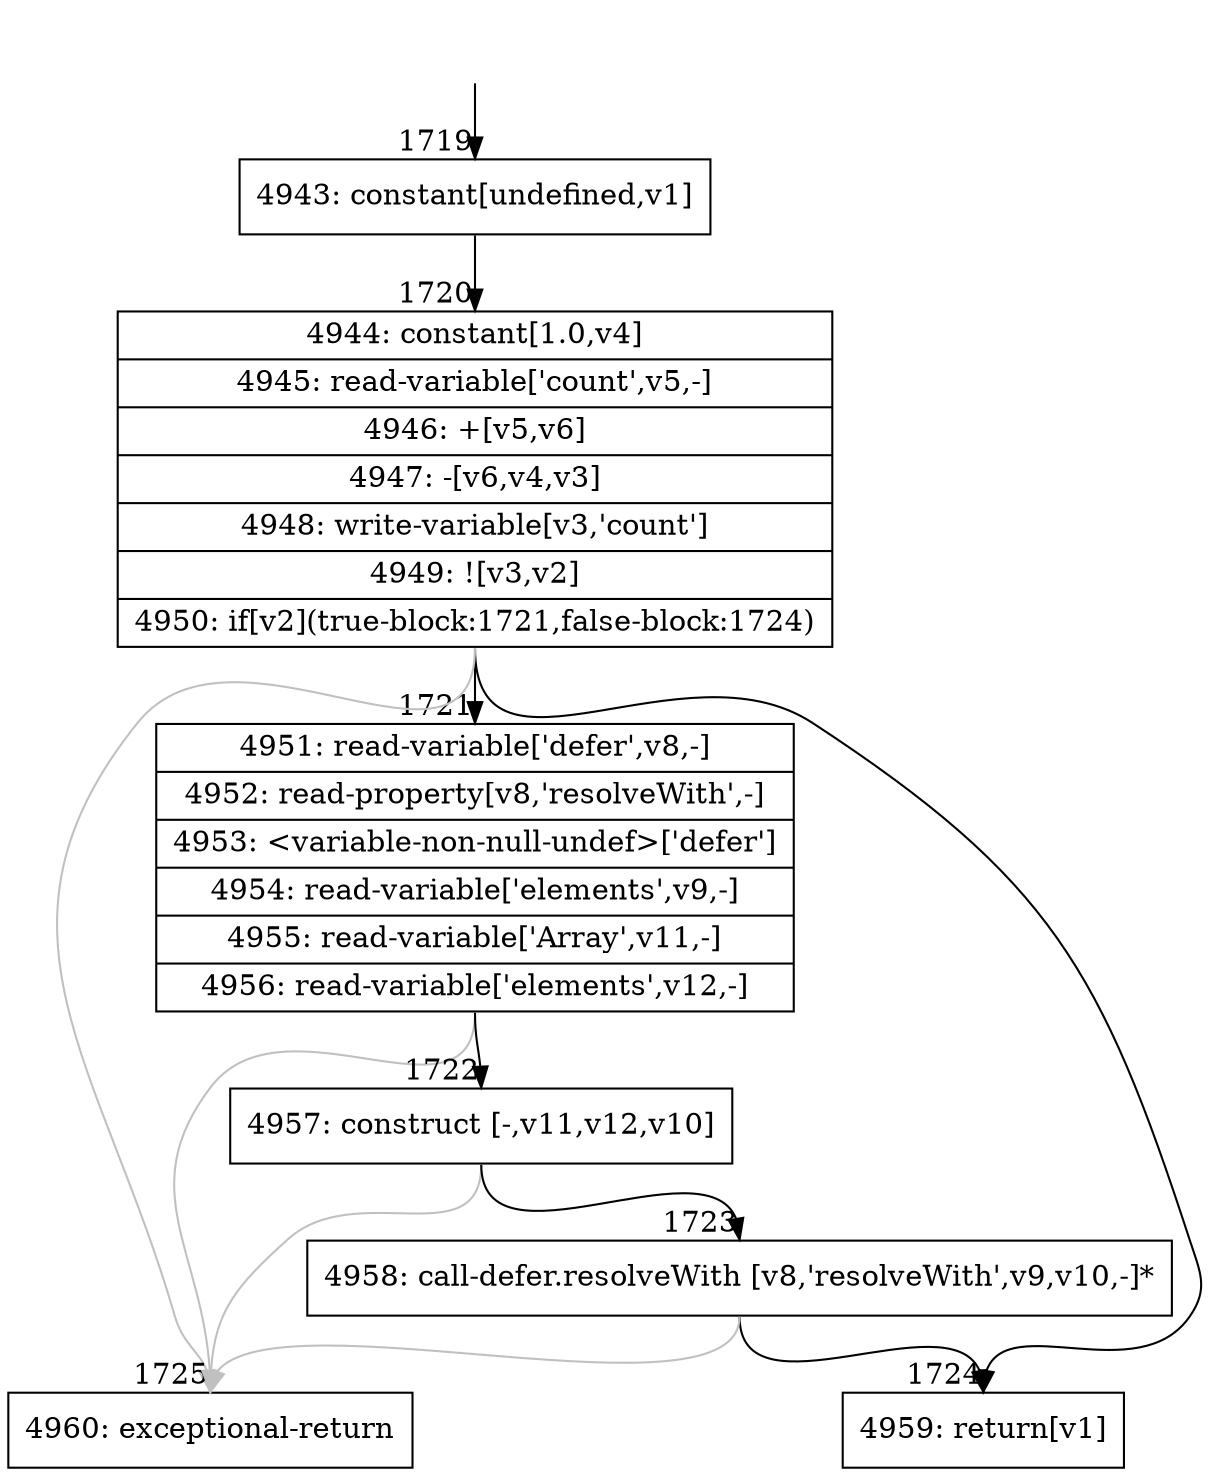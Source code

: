 digraph {
rankdir="TD"
BB_entry122[shape=none,label=""];
BB_entry122 -> BB1719 [tailport=s, headport=n, headlabel="    1719"]
BB1719 [shape=record label="{4943: constant[undefined,v1]}" ] 
BB1719 -> BB1720 [tailport=s, headport=n, headlabel="      1720"]
BB1720 [shape=record label="{4944: constant[1.0,v4]|4945: read-variable['count',v5,-]|4946: +[v5,v6]|4947: -[v6,v4,v3]|4948: write-variable[v3,'count']|4949: ![v3,v2]|4950: if[v2](true-block:1721,false-block:1724)}" ] 
BB1720 -> BB1721 [tailport=s, headport=n, headlabel="      1721"]
BB1720 -> BB1724 [tailport=s, headport=n, headlabel="      1724"]
BB1720 -> BB1725 [tailport=s, headport=n, color=gray, headlabel="      1725"]
BB1721 [shape=record label="{4951: read-variable['defer',v8,-]|4952: read-property[v8,'resolveWith',-]|4953: \<variable-non-null-undef\>['defer']|4954: read-variable['elements',v9,-]|4955: read-variable['Array',v11,-]|4956: read-variable['elements',v12,-]}" ] 
BB1721 -> BB1722 [tailport=s, headport=n, headlabel="      1722"]
BB1721 -> BB1725 [tailport=s, headport=n, color=gray]
BB1722 [shape=record label="{4957: construct [-,v11,v12,v10]}" ] 
BB1722 -> BB1723 [tailport=s, headport=n, headlabel="      1723"]
BB1722 -> BB1725 [tailport=s, headport=n, color=gray]
BB1723 [shape=record label="{4958: call-defer.resolveWith [v8,'resolveWith',v9,v10,-]*}" ] 
BB1723 -> BB1724 [tailport=s, headport=n]
BB1723 -> BB1725 [tailport=s, headport=n, color=gray]
BB1724 [shape=record label="{4959: return[v1]}" ] 
BB1725 [shape=record label="{4960: exceptional-return}" ] 
//#$~ 2014
}
